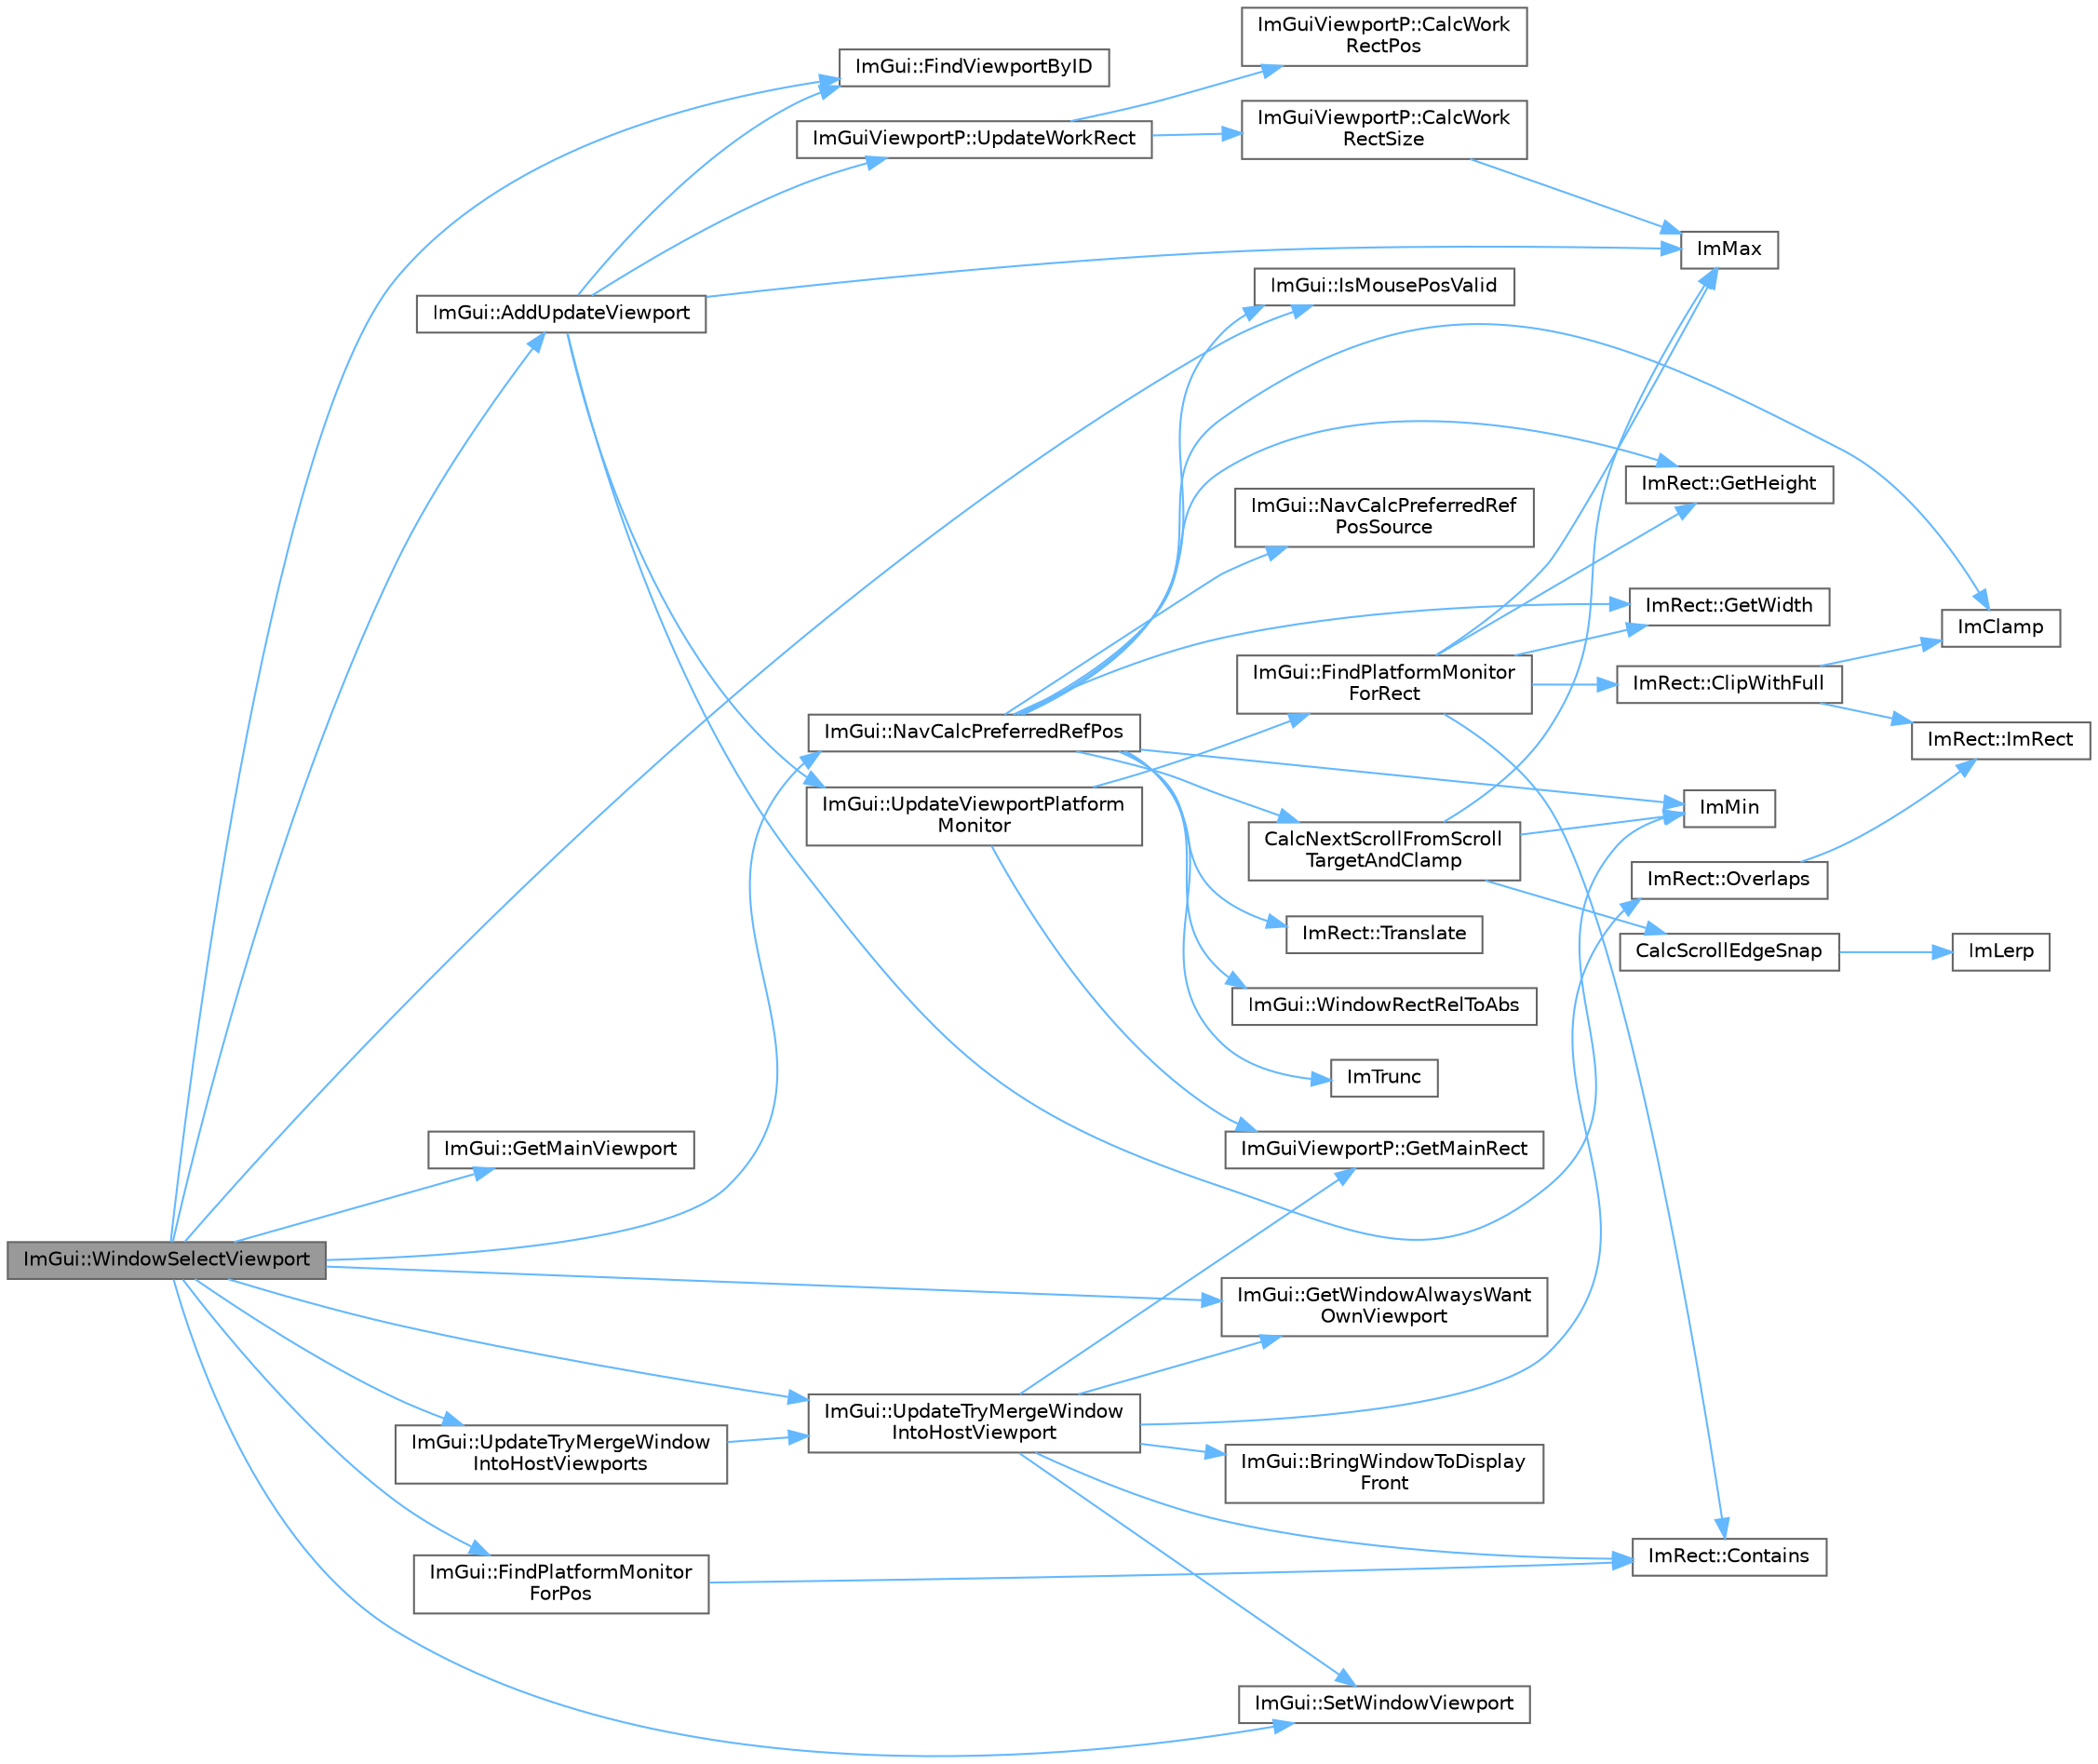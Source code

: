 digraph "ImGui::WindowSelectViewport"
{
 // LATEX_PDF_SIZE
  bgcolor="transparent";
  edge [fontname=Helvetica,fontsize=10,labelfontname=Helvetica,labelfontsize=10];
  node [fontname=Helvetica,fontsize=10,shape=box,height=0.2,width=0.4];
  rankdir="LR";
  Node1 [id="Node000001",label="ImGui::WindowSelectViewport",height=0.2,width=0.4,color="gray40", fillcolor="grey60", style="filled", fontcolor="black",tooltip=" "];
  Node1 -> Node2 [id="edge51_Node000001_Node000002",color="steelblue1",style="solid",tooltip=" "];
  Node2 [id="Node000002",label="ImGui::AddUpdateViewport",height=0.2,width=0.4,color="grey40", fillcolor="white", style="filled",URL="$namespace_im_gui.html#ada58e5d3e2efc3cef60f213d771408d8",tooltip=" "];
  Node2 -> Node3 [id="edge52_Node000002_Node000003",color="steelblue1",style="solid",tooltip=" "];
  Node3 [id="Node000003",label="ImGui::FindViewportByID",height=0.2,width=0.4,color="grey40", fillcolor="white", style="filled",URL="$namespace_im_gui.html#a19f511dec79b1d152da3cd6667bb3856",tooltip=" "];
  Node2 -> Node4 [id="edge53_Node000002_Node000004",color="steelblue1",style="solid",tooltip=" "];
  Node4 [id="Node000004",label="ImMax",height=0.2,width=0.4,color="grey40", fillcolor="white", style="filled",URL="$imgui__internal_8h.html#a7667efd95147d0422f140917c71a9226",tooltip=" "];
  Node2 -> Node5 [id="edge54_Node000002_Node000005",color="steelblue1",style="solid",tooltip=" "];
  Node5 [id="Node000005",label="ImMin",height=0.2,width=0.4,color="grey40", fillcolor="white", style="filled",URL="$imgui__internal_8h.html#a7f9d7828066a9d61b5630adcdf4655d3",tooltip=" "];
  Node2 -> Node6 [id="edge55_Node000002_Node000006",color="steelblue1",style="solid",tooltip=" "];
  Node6 [id="Node000006",label="ImGui::UpdateViewportPlatform\lMonitor",height=0.2,width=0.4,color="grey40", fillcolor="white", style="filled",URL="$namespace_im_gui.html#a415893c62970b8fe79b50aeacbf19b17",tooltip=" "];
  Node6 -> Node7 [id="edge56_Node000006_Node000007",color="steelblue1",style="solid",tooltip=" "];
  Node7 [id="Node000007",label="ImGui::FindPlatformMonitor\lForRect",height=0.2,width=0.4,color="grey40", fillcolor="white", style="filled",URL="$namespace_im_gui.html#a4f43285be90f89107d0512a82fdf1e32",tooltip=" "];
  Node7 -> Node8 [id="edge57_Node000007_Node000008",color="steelblue1",style="solid",tooltip=" "];
  Node8 [id="Node000008",label="ImRect::ClipWithFull",height=0.2,width=0.4,color="grey40", fillcolor="white", style="filled",URL="$struct_im_rect.html#a32a5aaca4161b5ffa3f352d293a449ff",tooltip=" "];
  Node8 -> Node9 [id="edge58_Node000008_Node000009",color="steelblue1",style="solid",tooltip=" "];
  Node9 [id="Node000009",label="ImClamp",height=0.2,width=0.4,color="grey40", fillcolor="white", style="filled",URL="$imgui__internal_8h.html#a6e61ede308bfd68c7434e17905a29fc8",tooltip=" "];
  Node8 -> Node10 [id="edge59_Node000008_Node000010",color="steelblue1",style="solid",tooltip=" "];
  Node10 [id="Node000010",label="ImRect::ImRect",height=0.2,width=0.4,color="grey40", fillcolor="white", style="filled",URL="$struct_im_rect.html#a1e9548c8a334dfd32eaf4d399aa740e9",tooltip=" "];
  Node7 -> Node11 [id="edge60_Node000007_Node000011",color="steelblue1",style="solid",tooltip=" "];
  Node11 [id="Node000011",label="ImRect::Contains",height=0.2,width=0.4,color="grey40", fillcolor="white", style="filled",URL="$struct_im_rect.html#ac583156fd0e9306181fff5d120b262ea",tooltip=" "];
  Node7 -> Node12 [id="edge61_Node000007_Node000012",color="steelblue1",style="solid",tooltip=" "];
  Node12 [id="Node000012",label="ImRect::GetHeight",height=0.2,width=0.4,color="grey40", fillcolor="white", style="filled",URL="$struct_im_rect.html#a748d8ae9cb26508951ec6e2f2df0625b",tooltip=" "];
  Node7 -> Node13 [id="edge62_Node000007_Node000013",color="steelblue1",style="solid",tooltip=" "];
  Node13 [id="Node000013",label="ImRect::GetWidth",height=0.2,width=0.4,color="grey40", fillcolor="white", style="filled",URL="$struct_im_rect.html#afa75cb8491f20901c96166d17dcddac4",tooltip=" "];
  Node7 -> Node4 [id="edge63_Node000007_Node000004",color="steelblue1",style="solid",tooltip=" "];
  Node6 -> Node14 [id="edge64_Node000006_Node000014",color="steelblue1",style="solid",tooltip=" "];
  Node14 [id="Node000014",label="ImGuiViewportP::GetMainRect",height=0.2,width=0.4,color="grey40", fillcolor="white", style="filled",URL="$struct_im_gui_viewport_p.html#adb4c14f0b0a42bff9c1c0ab1971027f7",tooltip=" "];
  Node2 -> Node15 [id="edge65_Node000002_Node000015",color="steelblue1",style="solid",tooltip=" "];
  Node15 [id="Node000015",label="ImGuiViewportP::UpdateWorkRect",height=0.2,width=0.4,color="grey40", fillcolor="white", style="filled",URL="$struct_im_gui_viewport_p.html#a00cd6261263e9637c819908d93580e0c",tooltip=" "];
  Node15 -> Node16 [id="edge66_Node000015_Node000016",color="steelblue1",style="solid",tooltip=" "];
  Node16 [id="Node000016",label="ImGuiViewportP::CalcWork\lRectPos",height=0.2,width=0.4,color="grey40", fillcolor="white", style="filled",URL="$struct_im_gui_viewport_p.html#a8a44107b242b90b10a97ddf786535f2e",tooltip=" "];
  Node15 -> Node17 [id="edge67_Node000015_Node000017",color="steelblue1",style="solid",tooltip=" "];
  Node17 [id="Node000017",label="ImGuiViewportP::CalcWork\lRectSize",height=0.2,width=0.4,color="grey40", fillcolor="white", style="filled",URL="$struct_im_gui_viewport_p.html#af787bc2b67a369516d980b2f07f8d2f6",tooltip=" "];
  Node17 -> Node4 [id="edge68_Node000017_Node000004",color="steelblue1",style="solid",tooltip=" "];
  Node1 -> Node18 [id="edge69_Node000001_Node000018",color="steelblue1",style="solid",tooltip=" "];
  Node18 [id="Node000018",label="ImGui::FindPlatformMonitor\lForPos",height=0.2,width=0.4,color="grey40", fillcolor="white", style="filled",URL="$namespace_im_gui.html#aef1cffdee6d15099b51370b532e3e71e",tooltip=" "];
  Node18 -> Node11 [id="edge70_Node000018_Node000011",color="steelblue1",style="solid",tooltip=" "];
  Node1 -> Node3 [id="edge71_Node000001_Node000003",color="steelblue1",style="solid",tooltip=" "];
  Node1 -> Node19 [id="edge72_Node000001_Node000019",color="steelblue1",style="solid",tooltip=" "];
  Node19 [id="Node000019",label="ImGui::GetMainViewport",height=0.2,width=0.4,color="grey40", fillcolor="white", style="filled",URL="$namespace_im_gui.html#a7bf620af1d66ee7d7b06701894d23e60",tooltip=" "];
  Node1 -> Node20 [id="edge73_Node000001_Node000020",color="steelblue1",style="solid",tooltip=" "];
  Node20 [id="Node000020",label="ImGui::GetWindowAlwaysWant\lOwnViewport",height=0.2,width=0.4,color="grey40", fillcolor="white", style="filled",URL="$namespace_im_gui.html#afe062e2f482dd7be3b7a45636ba8c2df",tooltip=" "];
  Node1 -> Node21 [id="edge74_Node000001_Node000021",color="steelblue1",style="solid",tooltip=" "];
  Node21 [id="Node000021",label="ImGui::IsMousePosValid",height=0.2,width=0.4,color="grey40", fillcolor="white", style="filled",URL="$namespace_im_gui.html#a22d482190e8f549d5904aded1c6f7778",tooltip=" "];
  Node1 -> Node22 [id="edge75_Node000001_Node000022",color="steelblue1",style="solid",tooltip=" "];
  Node22 [id="Node000022",label="ImGui::NavCalcPreferredRefPos",height=0.2,width=0.4,color="grey40", fillcolor="white", style="filled",URL="$namespace_im_gui.html#a3fedd0a136d52d72d2fd1e3139b4272c",tooltip=" "];
  Node22 -> Node23 [id="edge76_Node000022_Node000023",color="steelblue1",style="solid",tooltip=" "];
  Node23 [id="Node000023",label="CalcNextScrollFromScroll\lTargetAndClamp",height=0.2,width=0.4,color="grey40", fillcolor="white", style="filled",URL="$imgui_8cpp.html#a07abb80a54115cb5cf9da03351e29533",tooltip=" "];
  Node23 -> Node24 [id="edge77_Node000023_Node000024",color="steelblue1",style="solid",tooltip=" "];
  Node24 [id="Node000024",label="CalcScrollEdgeSnap",height=0.2,width=0.4,color="grey40", fillcolor="white", style="filled",URL="$imgui_8cpp.html#a603ad6ffdfa404dd9057cdba7324f6b0",tooltip=" "];
  Node24 -> Node25 [id="edge78_Node000024_Node000025",color="steelblue1",style="solid",tooltip=" "];
  Node25 [id="Node000025",label="ImLerp",height=0.2,width=0.4,color="grey40", fillcolor="white", style="filled",URL="$imgui__internal_8h.html#a1d7813429922346e44eebd82d13f777c",tooltip=" "];
  Node23 -> Node4 [id="edge79_Node000023_Node000004",color="steelblue1",style="solid",tooltip=" "];
  Node23 -> Node5 [id="edge80_Node000023_Node000005",color="steelblue1",style="solid",tooltip=" "];
  Node22 -> Node12 [id="edge81_Node000022_Node000012",color="steelblue1",style="solid",tooltip=" "];
  Node22 -> Node13 [id="edge82_Node000022_Node000013",color="steelblue1",style="solid",tooltip=" "];
  Node22 -> Node9 [id="edge83_Node000022_Node000009",color="steelblue1",style="solid",tooltip=" "];
  Node22 -> Node5 [id="edge84_Node000022_Node000005",color="steelblue1",style="solid",tooltip=" "];
  Node22 -> Node26 [id="edge85_Node000022_Node000026",color="steelblue1",style="solid",tooltip=" "];
  Node26 [id="Node000026",label="ImTrunc",height=0.2,width=0.4,color="grey40", fillcolor="white", style="filled",URL="$imgui__internal_8h.html#a34870cae27ccd450c17ec3d3910b2da4",tooltip=" "];
  Node22 -> Node21 [id="edge86_Node000022_Node000021",color="steelblue1",style="solid",tooltip=" "];
  Node22 -> Node27 [id="edge87_Node000022_Node000027",color="steelblue1",style="solid",tooltip=" "];
  Node27 [id="Node000027",label="ImGui::NavCalcPreferredRef\lPosSource",height=0.2,width=0.4,color="grey40", fillcolor="white", style="filled",URL="$namespace_im_gui.html#afb1d93bad824b814033f7f3de41db5e0",tooltip=" "];
  Node22 -> Node28 [id="edge88_Node000022_Node000028",color="steelblue1",style="solid",tooltip=" "];
  Node28 [id="Node000028",label="ImRect::Translate",height=0.2,width=0.4,color="grey40", fillcolor="white", style="filled",URL="$struct_im_rect.html#a7f799afba3d1c61212448709d9e1a79b",tooltip=" "];
  Node22 -> Node29 [id="edge89_Node000022_Node000029",color="steelblue1",style="solid",tooltip=" "];
  Node29 [id="Node000029",label="ImGui::WindowRectRelToAbs",height=0.2,width=0.4,color="grey40", fillcolor="white", style="filled",URL="$namespace_im_gui.html#a10d8f47027c5bea2da6d5792ada70a7f",tooltip=" "];
  Node1 -> Node30 [id="edge90_Node000001_Node000030",color="steelblue1",style="solid",tooltip=" "];
  Node30 [id="Node000030",label="ImGui::SetWindowViewport",height=0.2,width=0.4,color="grey40", fillcolor="white", style="filled",URL="$namespace_im_gui.html#ada7b6ffaa06eb1ef3422766fecce6866",tooltip=" "];
  Node1 -> Node31 [id="edge91_Node000001_Node000031",color="steelblue1",style="solid",tooltip=" "];
  Node31 [id="Node000031",label="ImGui::UpdateTryMergeWindow\lIntoHostViewport",height=0.2,width=0.4,color="grey40", fillcolor="white", style="filled",URL="$namespace_im_gui.html#a7f7ebfa3a3ad16e9a7198733e0e31640",tooltip=" "];
  Node31 -> Node32 [id="edge92_Node000031_Node000032",color="steelblue1",style="solid",tooltip=" "];
  Node32 [id="Node000032",label="ImGui::BringWindowToDisplay\lFront",height=0.2,width=0.4,color="grey40", fillcolor="white", style="filled",URL="$namespace_im_gui.html#a1f7b95f36d03751c928af7b1b745e959",tooltip=" "];
  Node31 -> Node11 [id="edge93_Node000031_Node000011",color="steelblue1",style="solid",tooltip=" "];
  Node31 -> Node14 [id="edge94_Node000031_Node000014",color="steelblue1",style="solid",tooltip=" "];
  Node31 -> Node20 [id="edge95_Node000031_Node000020",color="steelblue1",style="solid",tooltip=" "];
  Node31 -> Node33 [id="edge96_Node000031_Node000033",color="steelblue1",style="solid",tooltip=" "];
  Node33 [id="Node000033",label="ImRect::Overlaps",height=0.2,width=0.4,color="grey40", fillcolor="white", style="filled",URL="$struct_im_rect.html#a0af3bade3781e5e7c6afdf71ccfb0d43",tooltip=" "];
  Node33 -> Node10 [id="edge97_Node000033_Node000010",color="steelblue1",style="solid",tooltip=" "];
  Node31 -> Node30 [id="edge98_Node000031_Node000030",color="steelblue1",style="solid",tooltip=" "];
  Node1 -> Node34 [id="edge99_Node000001_Node000034",color="steelblue1",style="solid",tooltip=" "];
  Node34 [id="Node000034",label="ImGui::UpdateTryMergeWindow\lIntoHostViewports",height=0.2,width=0.4,color="grey40", fillcolor="white", style="filled",URL="$namespace_im_gui.html#a22afe1597a226ce28b5197e21802513b",tooltip=" "];
  Node34 -> Node31 [id="edge100_Node000034_Node000031",color="steelblue1",style="solid",tooltip=" "];
}
